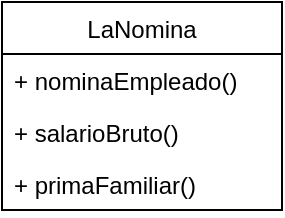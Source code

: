 <mxfile version="16.6.1" type="github">
  <diagram id="C5RBs43oDa-KdzZeNtuy" name="Page-1">
    <mxGraphModel dx="946" dy="509" grid="1" gridSize="10" guides="1" tooltips="1" connect="1" arrows="1" fold="1" page="1" pageScale="1" pageWidth="827" pageHeight="1169" math="0" shadow="0">
      <root>
        <mxCell id="WIyWlLk6GJQsqaUBKTNV-0" />
        <mxCell id="WIyWlLk6GJQsqaUBKTNV-1" parent="WIyWlLk6GJQsqaUBKTNV-0" />
        <mxCell id="JEM9XRVULBEUa0sUEFHV-1" value="LaNomina" style="swimlane;fontStyle=0;childLayout=stackLayout;horizontal=1;startSize=26;fillColor=none;horizontalStack=0;resizeParent=1;resizeParentMax=0;resizeLast=0;collapsible=1;marginBottom=0;" vertex="1" parent="WIyWlLk6GJQsqaUBKTNV-1">
          <mxGeometry x="340" y="130" width="140" height="104" as="geometry" />
        </mxCell>
        <mxCell id="JEM9XRVULBEUa0sUEFHV-2" value="+ nominaEmpleado()" style="text;strokeColor=none;fillColor=none;align=left;verticalAlign=top;spacingLeft=4;spacingRight=4;overflow=hidden;rotatable=0;points=[[0,0.5],[1,0.5]];portConstraint=eastwest;" vertex="1" parent="JEM9XRVULBEUa0sUEFHV-1">
          <mxGeometry y="26" width="140" height="26" as="geometry" />
        </mxCell>
        <mxCell id="JEM9XRVULBEUa0sUEFHV-3" value="+ salarioBruto()" style="text;strokeColor=none;fillColor=none;align=left;verticalAlign=top;spacingLeft=4;spacingRight=4;overflow=hidden;rotatable=0;points=[[0,0.5],[1,0.5]];portConstraint=eastwest;" vertex="1" parent="JEM9XRVULBEUa0sUEFHV-1">
          <mxGeometry y="52" width="140" height="26" as="geometry" />
        </mxCell>
        <mxCell id="JEM9XRVULBEUa0sUEFHV-4" value="+ primaFamiliar()" style="text;strokeColor=none;fillColor=none;align=left;verticalAlign=top;spacingLeft=4;spacingRight=4;overflow=hidden;rotatable=0;points=[[0,0.5],[1,0.5]];portConstraint=eastwest;" vertex="1" parent="JEM9XRVULBEUa0sUEFHV-1">
          <mxGeometry y="78" width="140" height="26" as="geometry" />
        </mxCell>
      </root>
    </mxGraphModel>
  </diagram>
</mxfile>
